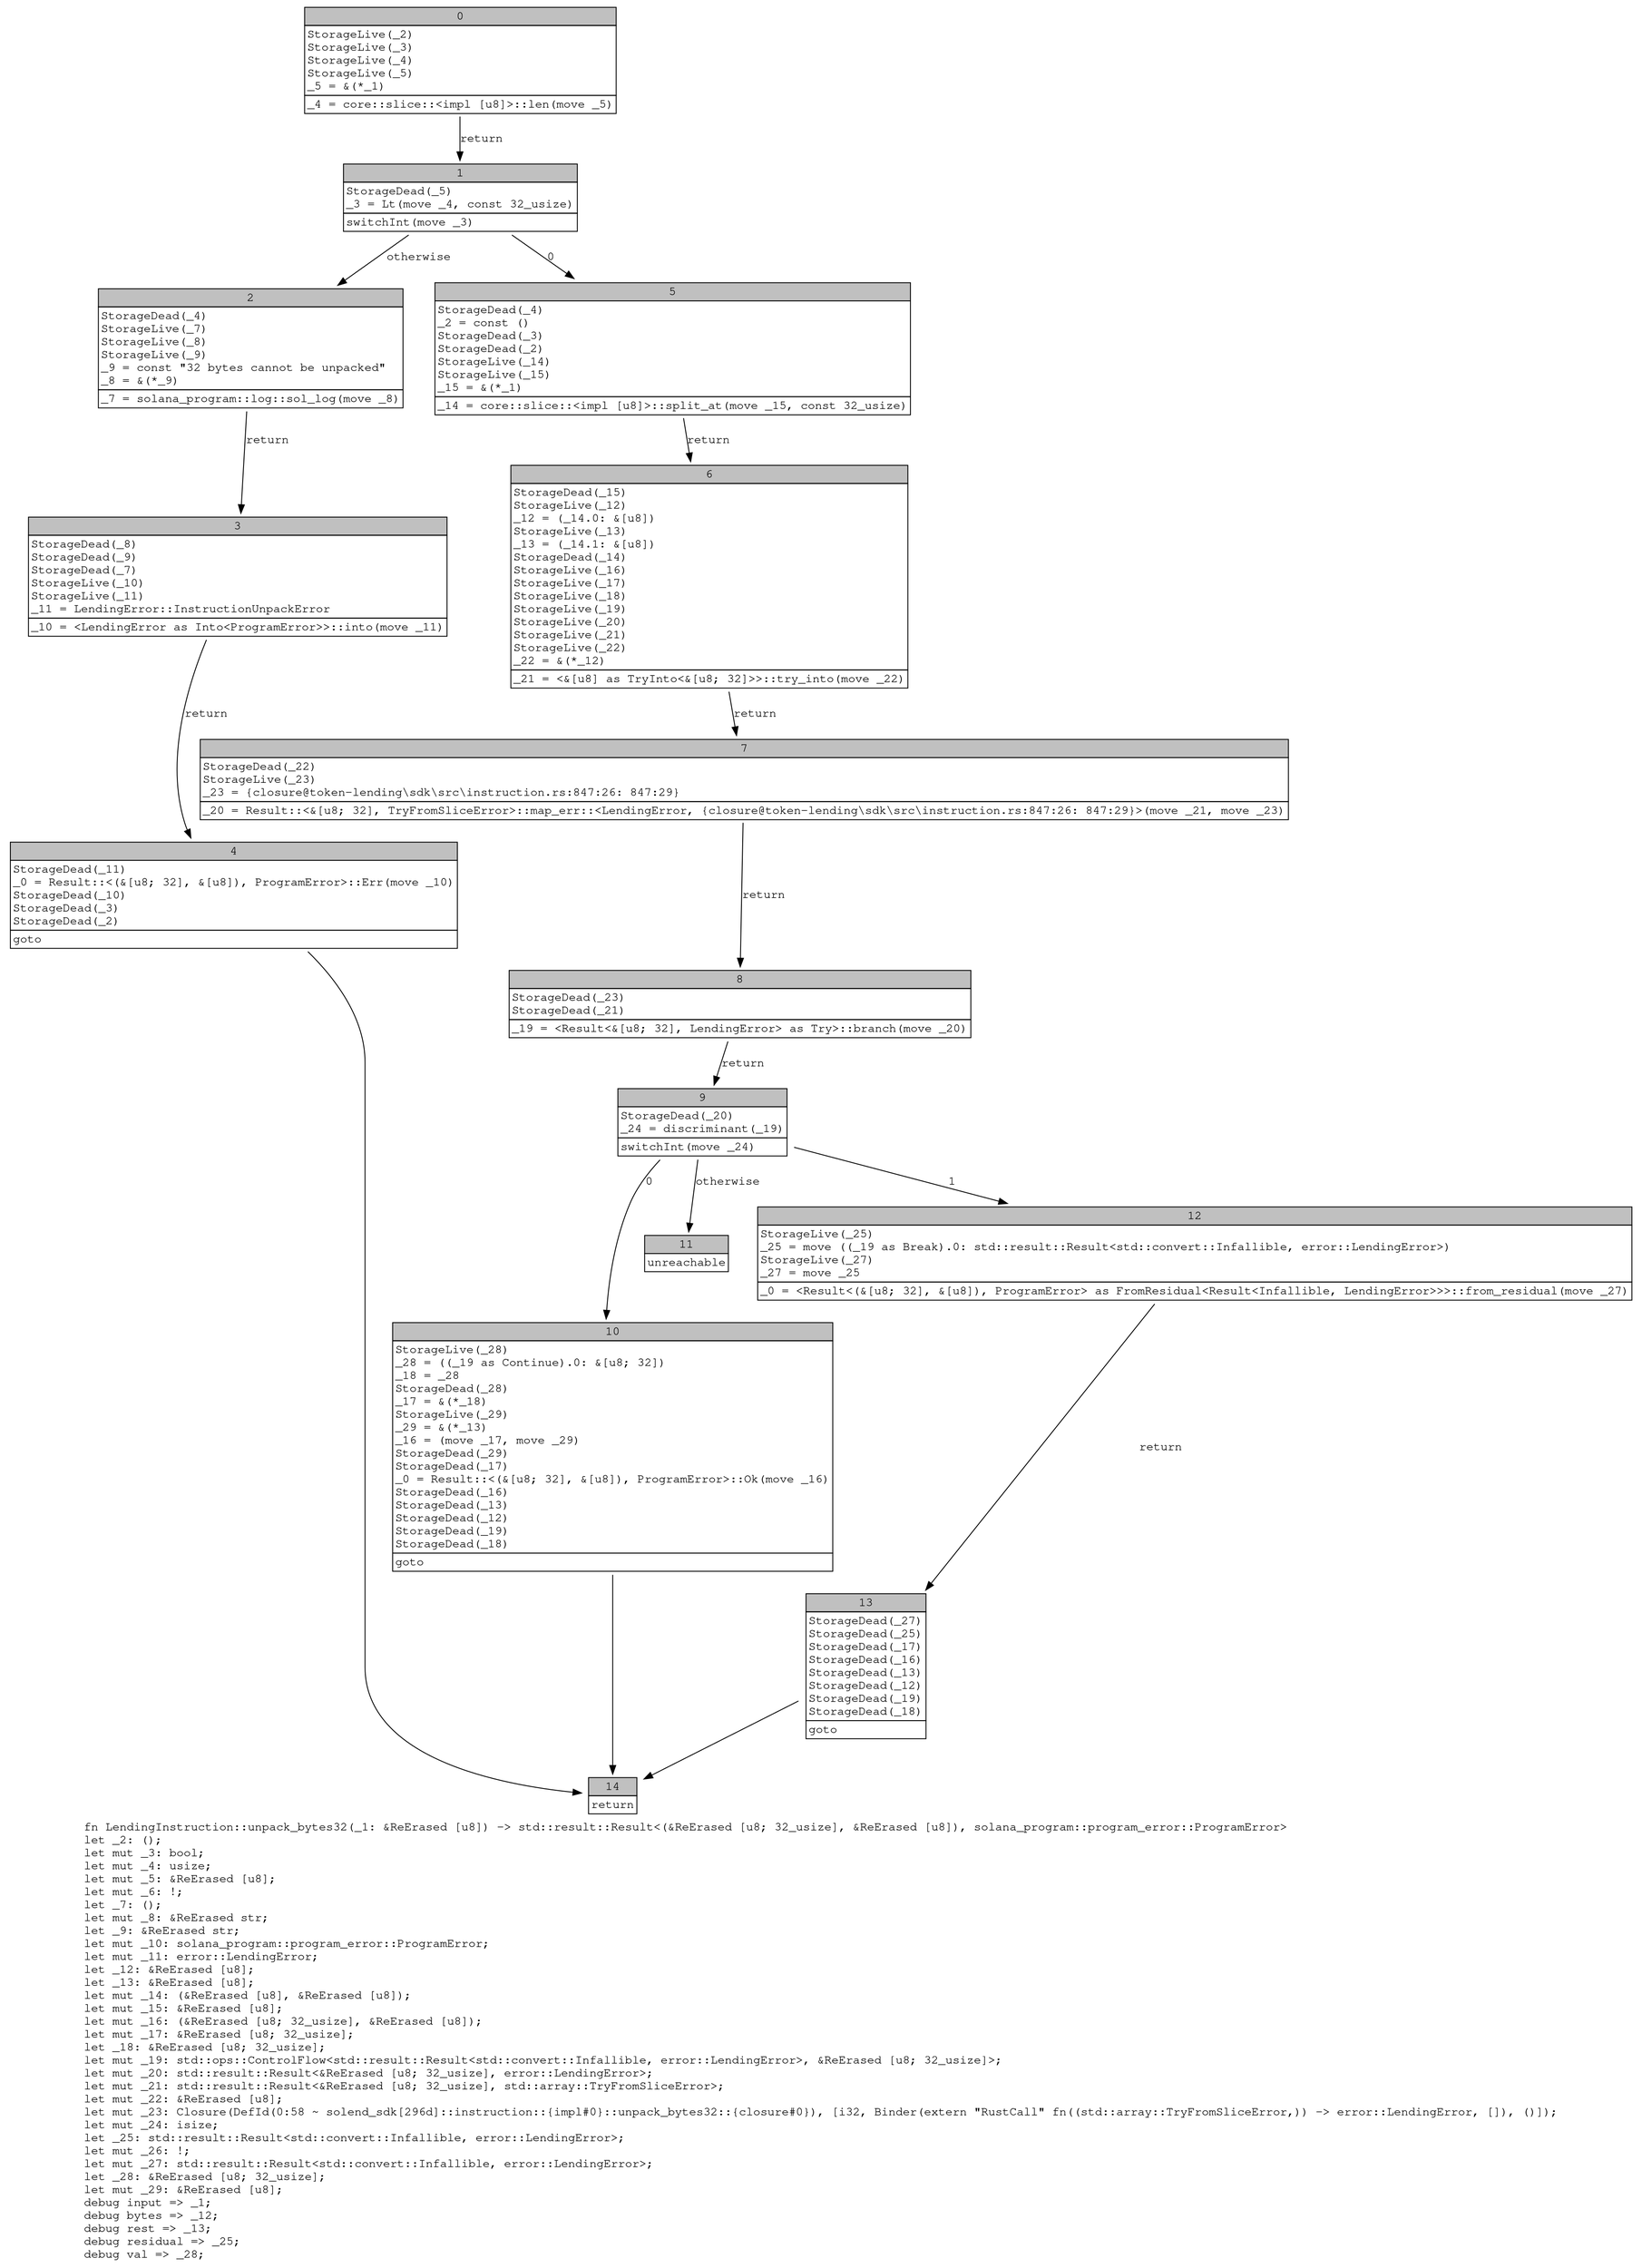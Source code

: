 digraph Mir_0_56 {
    graph [fontname="Courier, monospace"];
    node [fontname="Courier, monospace"];
    edge [fontname="Courier, monospace"];
    label=<fn LendingInstruction::unpack_bytes32(_1: &amp;ReErased [u8]) -&gt; std::result::Result&lt;(&amp;ReErased [u8; 32_usize], &amp;ReErased [u8]), solana_program::program_error::ProgramError&gt;<br align="left"/>let _2: ();<br align="left"/>let mut _3: bool;<br align="left"/>let mut _4: usize;<br align="left"/>let mut _5: &amp;ReErased [u8];<br align="left"/>let mut _6: !;<br align="left"/>let _7: ();<br align="left"/>let mut _8: &amp;ReErased str;<br align="left"/>let _9: &amp;ReErased str;<br align="left"/>let mut _10: solana_program::program_error::ProgramError;<br align="left"/>let mut _11: error::LendingError;<br align="left"/>let _12: &amp;ReErased [u8];<br align="left"/>let _13: &amp;ReErased [u8];<br align="left"/>let mut _14: (&amp;ReErased [u8], &amp;ReErased [u8]);<br align="left"/>let mut _15: &amp;ReErased [u8];<br align="left"/>let mut _16: (&amp;ReErased [u8; 32_usize], &amp;ReErased [u8]);<br align="left"/>let mut _17: &amp;ReErased [u8; 32_usize];<br align="left"/>let _18: &amp;ReErased [u8; 32_usize];<br align="left"/>let mut _19: std::ops::ControlFlow&lt;std::result::Result&lt;std::convert::Infallible, error::LendingError&gt;, &amp;ReErased [u8; 32_usize]&gt;;<br align="left"/>let mut _20: std::result::Result&lt;&amp;ReErased [u8; 32_usize], error::LendingError&gt;;<br align="left"/>let mut _21: std::result::Result&lt;&amp;ReErased [u8; 32_usize], std::array::TryFromSliceError&gt;;<br align="left"/>let mut _22: &amp;ReErased [u8];<br align="left"/>let mut _23: Closure(DefId(0:58 ~ solend_sdk[296d]::instruction::{impl#0}::unpack_bytes32::{closure#0}), [i32, Binder(extern &quot;RustCall&quot; fn((std::array::TryFromSliceError,)) -&gt; error::LendingError, []), ()]);<br align="left"/>let mut _24: isize;<br align="left"/>let _25: std::result::Result&lt;std::convert::Infallible, error::LendingError&gt;;<br align="left"/>let mut _26: !;<br align="left"/>let mut _27: std::result::Result&lt;std::convert::Infallible, error::LendingError&gt;;<br align="left"/>let _28: &amp;ReErased [u8; 32_usize];<br align="left"/>let mut _29: &amp;ReErased [u8];<br align="left"/>debug input =&gt; _1;<br align="left"/>debug bytes =&gt; _12;<br align="left"/>debug rest =&gt; _13;<br align="left"/>debug residual =&gt; _25;<br align="left"/>debug val =&gt; _28;<br align="left"/>>;
    bb0__0_56 [shape="none", label=<<table border="0" cellborder="1" cellspacing="0"><tr><td bgcolor="gray" align="center" colspan="1">0</td></tr><tr><td align="left" balign="left">StorageLive(_2)<br/>StorageLive(_3)<br/>StorageLive(_4)<br/>StorageLive(_5)<br/>_5 = &amp;(*_1)<br/></td></tr><tr><td align="left">_4 = core::slice::&lt;impl [u8]&gt;::len(move _5)</td></tr></table>>];
    bb1__0_56 [shape="none", label=<<table border="0" cellborder="1" cellspacing="0"><tr><td bgcolor="gray" align="center" colspan="1">1</td></tr><tr><td align="left" balign="left">StorageDead(_5)<br/>_3 = Lt(move _4, const 32_usize)<br/></td></tr><tr><td align="left">switchInt(move _3)</td></tr></table>>];
    bb2__0_56 [shape="none", label=<<table border="0" cellborder="1" cellspacing="0"><tr><td bgcolor="gray" align="center" colspan="1">2</td></tr><tr><td align="left" balign="left">StorageDead(_4)<br/>StorageLive(_7)<br/>StorageLive(_8)<br/>StorageLive(_9)<br/>_9 = const &quot;32 bytes cannot be unpacked&quot;<br/>_8 = &amp;(*_9)<br/></td></tr><tr><td align="left">_7 = solana_program::log::sol_log(move _8)</td></tr></table>>];
    bb3__0_56 [shape="none", label=<<table border="0" cellborder="1" cellspacing="0"><tr><td bgcolor="gray" align="center" colspan="1">3</td></tr><tr><td align="left" balign="left">StorageDead(_8)<br/>StorageDead(_9)<br/>StorageDead(_7)<br/>StorageLive(_10)<br/>StorageLive(_11)<br/>_11 = LendingError::InstructionUnpackError<br/></td></tr><tr><td align="left">_10 = &lt;LendingError as Into&lt;ProgramError&gt;&gt;::into(move _11)</td></tr></table>>];
    bb4__0_56 [shape="none", label=<<table border="0" cellborder="1" cellspacing="0"><tr><td bgcolor="gray" align="center" colspan="1">4</td></tr><tr><td align="left" balign="left">StorageDead(_11)<br/>_0 = Result::&lt;(&amp;[u8; 32], &amp;[u8]), ProgramError&gt;::Err(move _10)<br/>StorageDead(_10)<br/>StorageDead(_3)<br/>StorageDead(_2)<br/></td></tr><tr><td align="left">goto</td></tr></table>>];
    bb5__0_56 [shape="none", label=<<table border="0" cellborder="1" cellspacing="0"><tr><td bgcolor="gray" align="center" colspan="1">5</td></tr><tr><td align="left" balign="left">StorageDead(_4)<br/>_2 = const ()<br/>StorageDead(_3)<br/>StorageDead(_2)<br/>StorageLive(_14)<br/>StorageLive(_15)<br/>_15 = &amp;(*_1)<br/></td></tr><tr><td align="left">_14 = core::slice::&lt;impl [u8]&gt;::split_at(move _15, const 32_usize)</td></tr></table>>];
    bb6__0_56 [shape="none", label=<<table border="0" cellborder="1" cellspacing="0"><tr><td bgcolor="gray" align="center" colspan="1">6</td></tr><tr><td align="left" balign="left">StorageDead(_15)<br/>StorageLive(_12)<br/>_12 = (_14.0: &amp;[u8])<br/>StorageLive(_13)<br/>_13 = (_14.1: &amp;[u8])<br/>StorageDead(_14)<br/>StorageLive(_16)<br/>StorageLive(_17)<br/>StorageLive(_18)<br/>StorageLive(_19)<br/>StorageLive(_20)<br/>StorageLive(_21)<br/>StorageLive(_22)<br/>_22 = &amp;(*_12)<br/></td></tr><tr><td align="left">_21 = &lt;&amp;[u8] as TryInto&lt;&amp;[u8; 32]&gt;&gt;::try_into(move _22)</td></tr></table>>];
    bb7__0_56 [shape="none", label=<<table border="0" cellborder="1" cellspacing="0"><tr><td bgcolor="gray" align="center" colspan="1">7</td></tr><tr><td align="left" balign="left">StorageDead(_22)<br/>StorageLive(_23)<br/>_23 = {closure@token-lending\sdk\src\instruction.rs:847:26: 847:29}<br/></td></tr><tr><td align="left">_20 = Result::&lt;&amp;[u8; 32], TryFromSliceError&gt;::map_err::&lt;LendingError, {closure@token-lending\sdk\src\instruction.rs:847:26: 847:29}&gt;(move _21, move _23)</td></tr></table>>];
    bb8__0_56 [shape="none", label=<<table border="0" cellborder="1" cellspacing="0"><tr><td bgcolor="gray" align="center" colspan="1">8</td></tr><tr><td align="left" balign="left">StorageDead(_23)<br/>StorageDead(_21)<br/></td></tr><tr><td align="left">_19 = &lt;Result&lt;&amp;[u8; 32], LendingError&gt; as Try&gt;::branch(move _20)</td></tr></table>>];
    bb9__0_56 [shape="none", label=<<table border="0" cellborder="1" cellspacing="0"><tr><td bgcolor="gray" align="center" colspan="1">9</td></tr><tr><td align="left" balign="left">StorageDead(_20)<br/>_24 = discriminant(_19)<br/></td></tr><tr><td align="left">switchInt(move _24)</td></tr></table>>];
    bb10__0_56 [shape="none", label=<<table border="0" cellborder="1" cellspacing="0"><tr><td bgcolor="gray" align="center" colspan="1">10</td></tr><tr><td align="left" balign="left">StorageLive(_28)<br/>_28 = ((_19 as Continue).0: &amp;[u8; 32])<br/>_18 = _28<br/>StorageDead(_28)<br/>_17 = &amp;(*_18)<br/>StorageLive(_29)<br/>_29 = &amp;(*_13)<br/>_16 = (move _17, move _29)<br/>StorageDead(_29)<br/>StorageDead(_17)<br/>_0 = Result::&lt;(&amp;[u8; 32], &amp;[u8]), ProgramError&gt;::Ok(move _16)<br/>StorageDead(_16)<br/>StorageDead(_13)<br/>StorageDead(_12)<br/>StorageDead(_19)<br/>StorageDead(_18)<br/></td></tr><tr><td align="left">goto</td></tr></table>>];
    bb11__0_56 [shape="none", label=<<table border="0" cellborder="1" cellspacing="0"><tr><td bgcolor="gray" align="center" colspan="1">11</td></tr><tr><td align="left">unreachable</td></tr></table>>];
    bb12__0_56 [shape="none", label=<<table border="0" cellborder="1" cellspacing="0"><tr><td bgcolor="gray" align="center" colspan="1">12</td></tr><tr><td align="left" balign="left">StorageLive(_25)<br/>_25 = move ((_19 as Break).0: std::result::Result&lt;std::convert::Infallible, error::LendingError&gt;)<br/>StorageLive(_27)<br/>_27 = move _25<br/></td></tr><tr><td align="left">_0 = &lt;Result&lt;(&amp;[u8; 32], &amp;[u8]), ProgramError&gt; as FromResidual&lt;Result&lt;Infallible, LendingError&gt;&gt;&gt;::from_residual(move _27)</td></tr></table>>];
    bb13__0_56 [shape="none", label=<<table border="0" cellborder="1" cellspacing="0"><tr><td bgcolor="gray" align="center" colspan="1">13</td></tr><tr><td align="left" balign="left">StorageDead(_27)<br/>StorageDead(_25)<br/>StorageDead(_17)<br/>StorageDead(_16)<br/>StorageDead(_13)<br/>StorageDead(_12)<br/>StorageDead(_19)<br/>StorageDead(_18)<br/></td></tr><tr><td align="left">goto</td></tr></table>>];
    bb14__0_56 [shape="none", label=<<table border="0" cellborder="1" cellspacing="0"><tr><td bgcolor="gray" align="center" colspan="1">14</td></tr><tr><td align="left">return</td></tr></table>>];
    bb0__0_56 -> bb1__0_56 [label="return"];
    bb1__0_56 -> bb5__0_56 [label="0"];
    bb1__0_56 -> bb2__0_56 [label="otherwise"];
    bb2__0_56 -> bb3__0_56 [label="return"];
    bb3__0_56 -> bb4__0_56 [label="return"];
    bb4__0_56 -> bb14__0_56 [label=""];
    bb5__0_56 -> bb6__0_56 [label="return"];
    bb6__0_56 -> bb7__0_56 [label="return"];
    bb7__0_56 -> bb8__0_56 [label="return"];
    bb8__0_56 -> bb9__0_56 [label="return"];
    bb9__0_56 -> bb10__0_56 [label="0"];
    bb9__0_56 -> bb12__0_56 [label="1"];
    bb9__0_56 -> bb11__0_56 [label="otherwise"];
    bb10__0_56 -> bb14__0_56 [label=""];
    bb12__0_56 -> bb13__0_56 [label="return"];
    bb13__0_56 -> bb14__0_56 [label=""];
}
